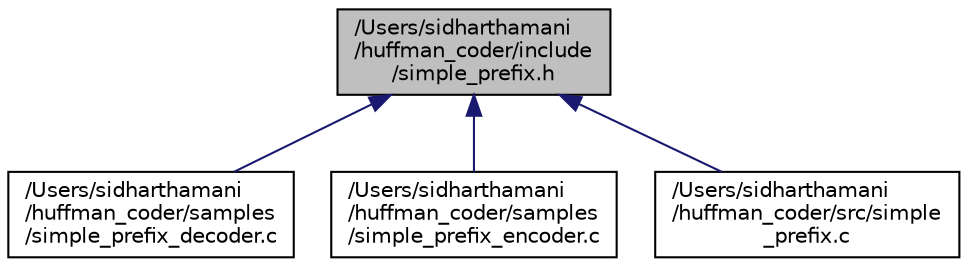 digraph "/Users/sidharthamani/huffman_coder/include/simple_prefix.h"
{
  edge [fontname="Helvetica",fontsize="10",labelfontname="Helvetica",labelfontsize="10"];
  node [fontname="Helvetica",fontsize="10",shape=record];
  Node1 [label="/Users/sidharthamani\l/huffman_coder/include\l/simple_prefix.h",height=0.2,width=0.4,color="black", fillcolor="grey75", style="filled" fontcolor="black"];
  Node1 -> Node2 [dir="back",color="midnightblue",fontsize="10",style="solid"];
  Node2 [label="/Users/sidharthamani\l/huffman_coder/samples\l/simple_prefix_decoder.c",height=0.2,width=0.4,color="black", fillcolor="white", style="filled",URL="$simple__prefix__decoder_8c.html"];
  Node1 -> Node3 [dir="back",color="midnightblue",fontsize="10",style="solid"];
  Node3 [label="/Users/sidharthamani\l/huffman_coder/samples\l/simple_prefix_encoder.c",height=0.2,width=0.4,color="black", fillcolor="white", style="filled",URL="$simple__prefix__encoder_8c.html"];
  Node1 -> Node4 [dir="back",color="midnightblue",fontsize="10",style="solid"];
  Node4 [label="/Users/sidharthamani\l/huffman_coder/src/simple\l_prefix.c",height=0.2,width=0.4,color="black", fillcolor="white", style="filled",URL="$simple__prefix_8c.html",tooltip="The interface to simple_prefix implementation This file contains functions required to interface with..."];
}
